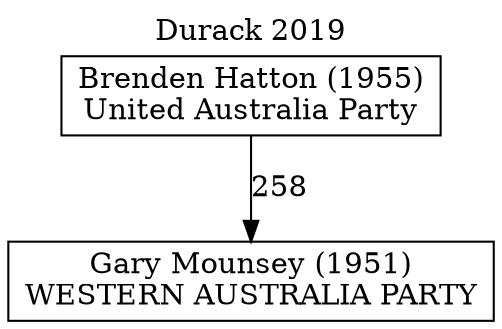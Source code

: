 // House preference flow
digraph "Gary Mounsey (1951)_Durack_2019" {
	graph [label="Durack 2019" labelloc=t mclimit=10]
	node [shape=box]
	"Gary Mounsey (1951)" [label="Gary Mounsey (1951)
WESTERN AUSTRALIA PARTY"]
	"Brenden Hatton (1955)" [label="Brenden Hatton (1955)
United Australia Party"]
	"Brenden Hatton (1955)" -> "Gary Mounsey (1951)" [label=258]
}
